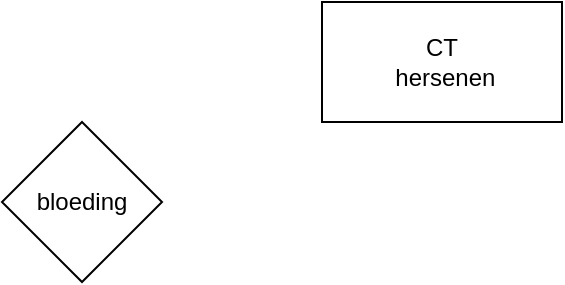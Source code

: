 <mxfile version="12.3.8" type="github" pages="1">
  <diagram id="8mc5Oi59DUHHOhJ6GX91" name="Page-1">
    <mxGraphModel dx="1381" dy="1154" grid="1" gridSize="10" guides="1" tooltips="1" connect="1" arrows="1" fold="1" page="1" pageScale="1" pageWidth="827" pageHeight="1169" math="0" shadow="0">
      <root>
        <mxCell id="0"/>
        <mxCell id="1" parent="0"/>
        <mxCell id="vbt6hJk_GPvuKAf7x4kO-1" value="" style="rounded=0;whiteSpace=wrap;html=1;" vertex="1" parent="1">
          <mxGeometry x="180" y="40" width="120" height="60" as="geometry"/>
        </mxCell>
        <mxCell id="vbt6hJk_GPvuKAf7x4kO-2" value="CT &amp;nbsp;hersenen" style="text;html=1;strokeColor=none;fillColor=none;align=center;verticalAlign=middle;whiteSpace=wrap;rounded=0;" vertex="1" parent="1">
          <mxGeometry x="220" y="60" width="40" height="20" as="geometry"/>
        </mxCell>
        <mxCell id="vbt6hJk_GPvuKAf7x4kO-4" value="" style="rhombus;whiteSpace=wrap;html=1;" vertex="1" parent="1">
          <mxGeometry x="20" y="100" width="80" height="80" as="geometry"/>
        </mxCell>
        <mxCell id="vbt6hJk_GPvuKAf7x4kO-5" value="bloeding" style="text;html=1;strokeColor=none;fillColor=none;align=center;verticalAlign=middle;whiteSpace=wrap;rounded=0;" vertex="1" parent="1">
          <mxGeometry x="40" y="130" width="40" height="20" as="geometry"/>
        </mxCell>
      </root>
    </mxGraphModel>
  </diagram>
</mxfile>
